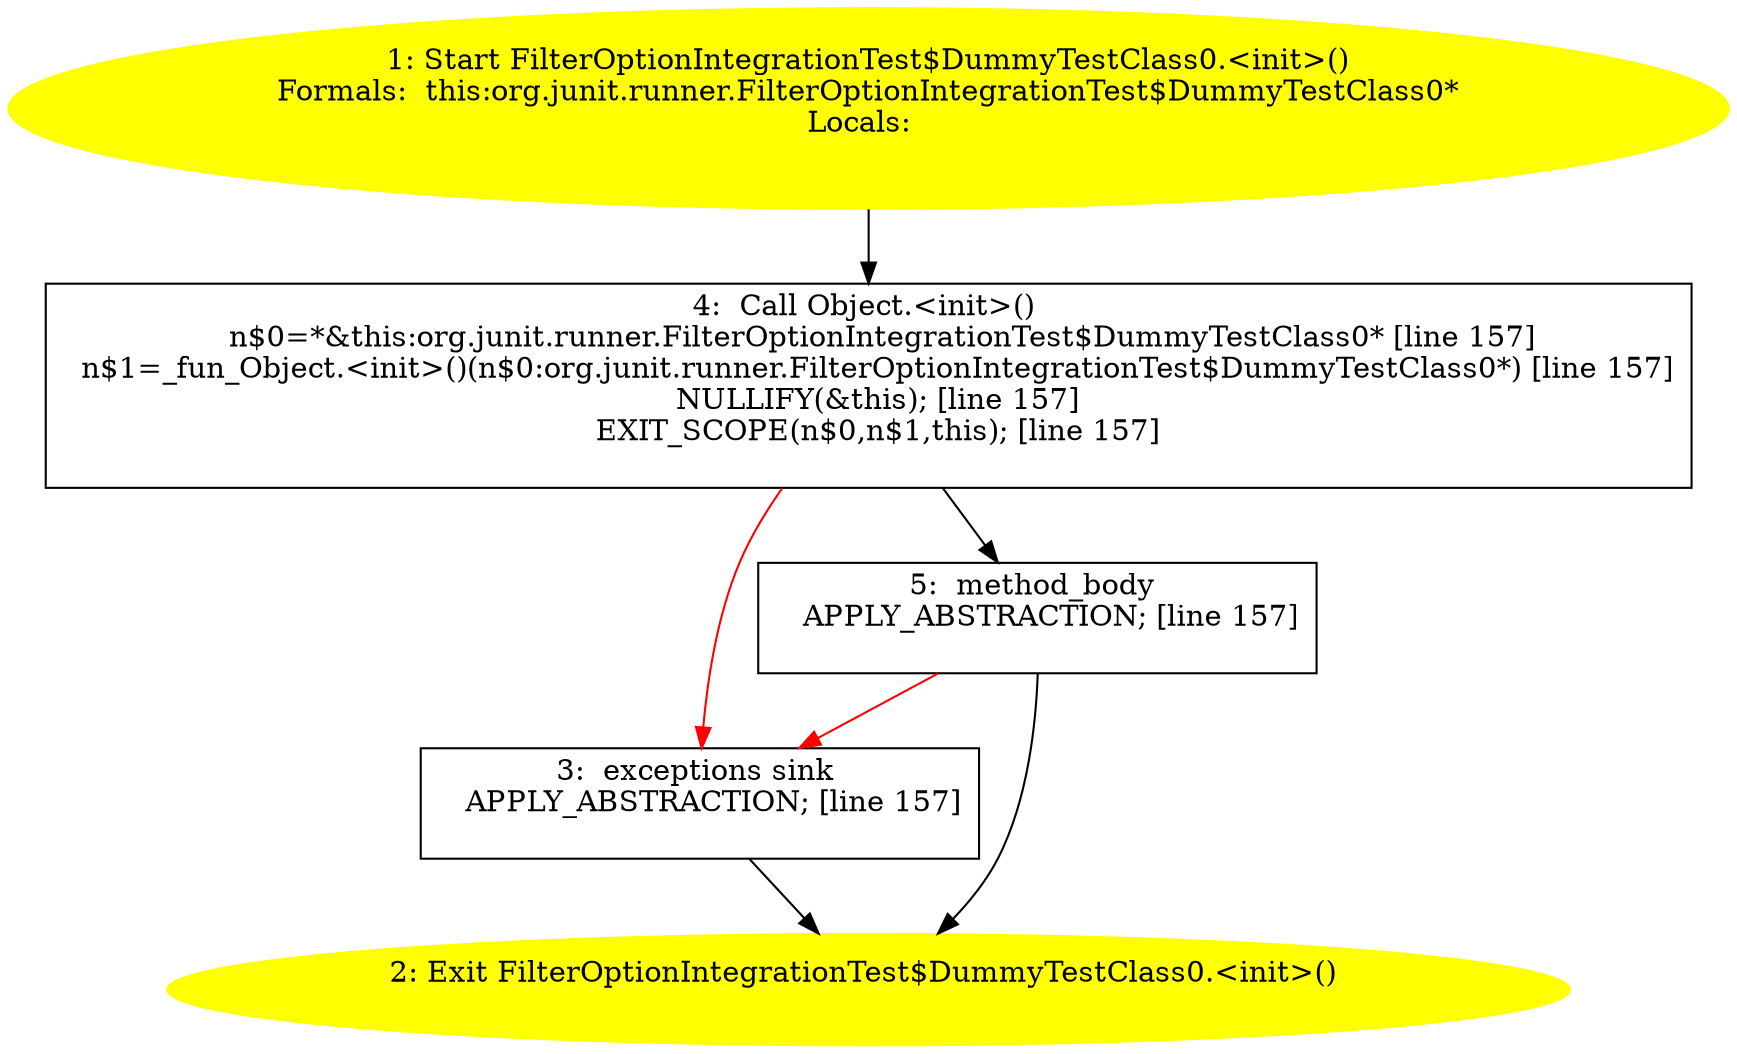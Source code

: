 /* @generated */
digraph cfg {
"org.junit.runner.FilterOptionIntegrationTest$DummyTestClass0.<init>().ad9b32a87de23010c9ae773553e9afbf_1" [label="1: Start FilterOptionIntegrationTest$DummyTestClass0.<init>()\nFormals:  this:org.junit.runner.FilterOptionIntegrationTest$DummyTestClass0*\nLocals:  \n  " color=yellow style=filled]
	

	 "org.junit.runner.FilterOptionIntegrationTest$DummyTestClass0.<init>().ad9b32a87de23010c9ae773553e9afbf_1" -> "org.junit.runner.FilterOptionIntegrationTest$DummyTestClass0.<init>().ad9b32a87de23010c9ae773553e9afbf_4" ;
"org.junit.runner.FilterOptionIntegrationTest$DummyTestClass0.<init>().ad9b32a87de23010c9ae773553e9afbf_2" [label="2: Exit FilterOptionIntegrationTest$DummyTestClass0.<init>() \n  " color=yellow style=filled]
	

"org.junit.runner.FilterOptionIntegrationTest$DummyTestClass0.<init>().ad9b32a87de23010c9ae773553e9afbf_3" [label="3:  exceptions sink \n   APPLY_ABSTRACTION; [line 157]\n " shape="box"]
	

	 "org.junit.runner.FilterOptionIntegrationTest$DummyTestClass0.<init>().ad9b32a87de23010c9ae773553e9afbf_3" -> "org.junit.runner.FilterOptionIntegrationTest$DummyTestClass0.<init>().ad9b32a87de23010c9ae773553e9afbf_2" ;
"org.junit.runner.FilterOptionIntegrationTest$DummyTestClass0.<init>().ad9b32a87de23010c9ae773553e9afbf_4" [label="4:  Call Object.<init>() \n   n$0=*&this:org.junit.runner.FilterOptionIntegrationTest$DummyTestClass0* [line 157]\n  n$1=_fun_Object.<init>()(n$0:org.junit.runner.FilterOptionIntegrationTest$DummyTestClass0*) [line 157]\n  NULLIFY(&this); [line 157]\n  EXIT_SCOPE(n$0,n$1,this); [line 157]\n " shape="box"]
	

	 "org.junit.runner.FilterOptionIntegrationTest$DummyTestClass0.<init>().ad9b32a87de23010c9ae773553e9afbf_4" -> "org.junit.runner.FilterOptionIntegrationTest$DummyTestClass0.<init>().ad9b32a87de23010c9ae773553e9afbf_5" ;
	 "org.junit.runner.FilterOptionIntegrationTest$DummyTestClass0.<init>().ad9b32a87de23010c9ae773553e9afbf_4" -> "org.junit.runner.FilterOptionIntegrationTest$DummyTestClass0.<init>().ad9b32a87de23010c9ae773553e9afbf_3" [color="red" ];
"org.junit.runner.FilterOptionIntegrationTest$DummyTestClass0.<init>().ad9b32a87de23010c9ae773553e9afbf_5" [label="5:  method_body \n   APPLY_ABSTRACTION; [line 157]\n " shape="box"]
	

	 "org.junit.runner.FilterOptionIntegrationTest$DummyTestClass0.<init>().ad9b32a87de23010c9ae773553e9afbf_5" -> "org.junit.runner.FilterOptionIntegrationTest$DummyTestClass0.<init>().ad9b32a87de23010c9ae773553e9afbf_2" ;
	 "org.junit.runner.FilterOptionIntegrationTest$DummyTestClass0.<init>().ad9b32a87de23010c9ae773553e9afbf_5" -> "org.junit.runner.FilterOptionIntegrationTest$DummyTestClass0.<init>().ad9b32a87de23010c9ae773553e9afbf_3" [color="red" ];
}
